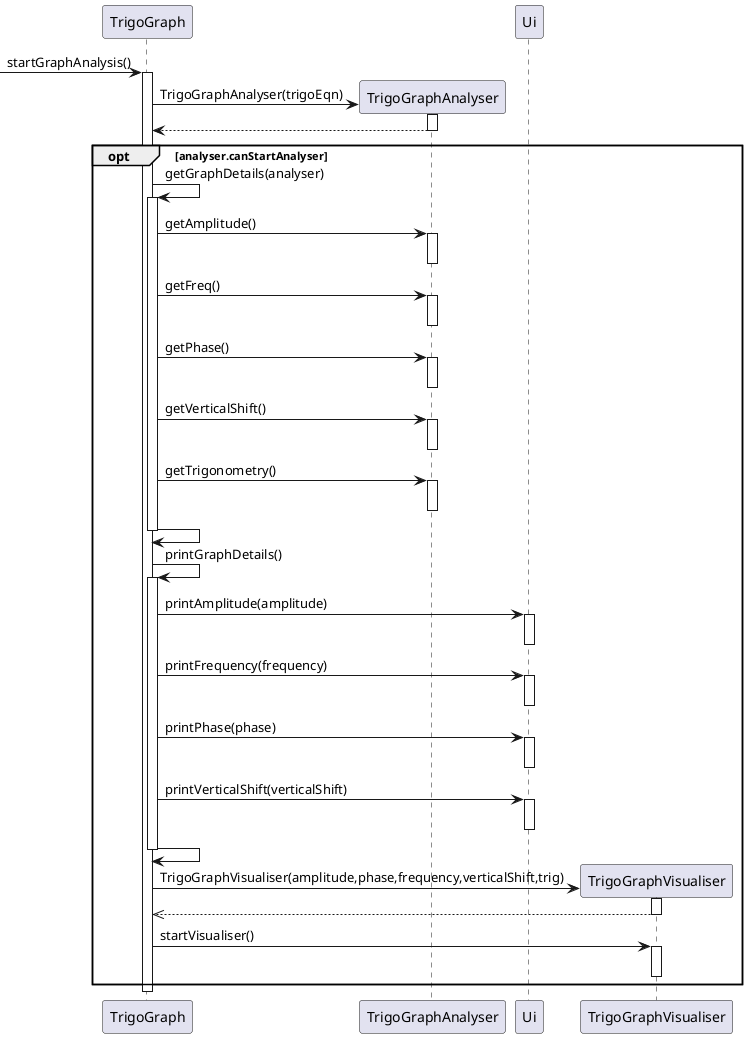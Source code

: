 @startuml


[->TrigoGraph: startGraphAnalysis()
activate TrigoGraph

TrigoGraph-> TrigoGraphAnalyser**:TrigoGraphAnalyser(trigoEqn)

activate TrigoGraphAnalyser
TrigoGraphAnalyser --> TrigoGraph
deactivate TrigoGraphAnalyser
opt analyser.canStartAnalyser
TrigoGraph -> TrigoGraph :getGraphDetails(analyser)
activate TrigoGraph

TrigoGraph -> TrigoGraphAnalyser: getAmplitude()
activate TrigoGraphAnalyser
deactivate TrigoGraphAnalyser

TrigoGraph -> TrigoGraphAnalyser: getFreq()
activate TrigoGraphAnalyser
deactivate TrigoGraphAnalyser

TrigoGraph -> TrigoGraphAnalyser: getPhase()
activate TrigoGraphAnalyser
deactivate TrigoGraphAnalyser

TrigoGraph -> TrigoGraphAnalyser: getVerticalShift()
activate TrigoGraphAnalyser
deactivate TrigoGraphAnalyser

TrigoGraph -> TrigoGraphAnalyser: getTrigonometry()
activate TrigoGraphAnalyser
deactivate TrigoGraphAnalyser

TrigoGraph -> TrigoGraph
deactivate TrigoGraph

TrigoGraph -> TrigoGraph: printGraphDetails()
activate TrigoGraph

TrigoGraph -> Ui: printAmplitude(amplitude)
activate Ui
deactivate Ui

TrigoGraph -> Ui: printFrequency(frequency)
activate Ui
deactivate Ui

TrigoGraph -> Ui: printPhase(phase)
activate Ui
deactivate Ui

TrigoGraph -> Ui: printVerticalShift(verticalShift)
activate Ui
deactivate Ui

TrigoGraph -> TrigoGraph
deactivate TrigoGraph

TrigoGraph -> TrigoGraphVisualiser**: TrigoGraphVisualiser(amplitude,phase,frequency,verticalShift,trig)
activate TrigoGraphVisualiser
TrigoGraphVisualiser -->> TrigoGraph
deactivate TrigoGraphVisualiser

TrigoGraph -> TrigoGraphVisualiser: startVisualiser()
activate TrigoGraphVisualiser

deactivate TrigoGraphVisualiser
end opt


deactivate TrigoGraph

@enduml
